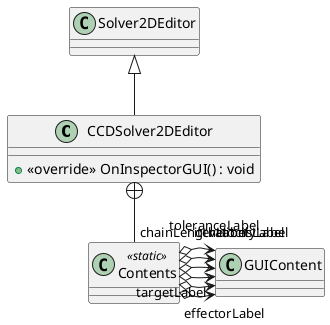 @startuml
class CCDSolver2DEditor {
    + <<override>> OnInspectorGUI() : void
}
class Contents <<static>> {
}
Solver2DEditor <|-- CCDSolver2DEditor
CCDSolver2DEditor +-- Contents
Contents o-> "effectorLabel" GUIContent
Contents o-> "targetLabel" GUIContent
Contents o-> "chainLengthLabel" GUIContent
Contents o-> "iterationsLabel" GUIContent
Contents o-> "toleranceLabel" GUIContent
Contents o-> "velocityLabel" GUIContent
@enduml
